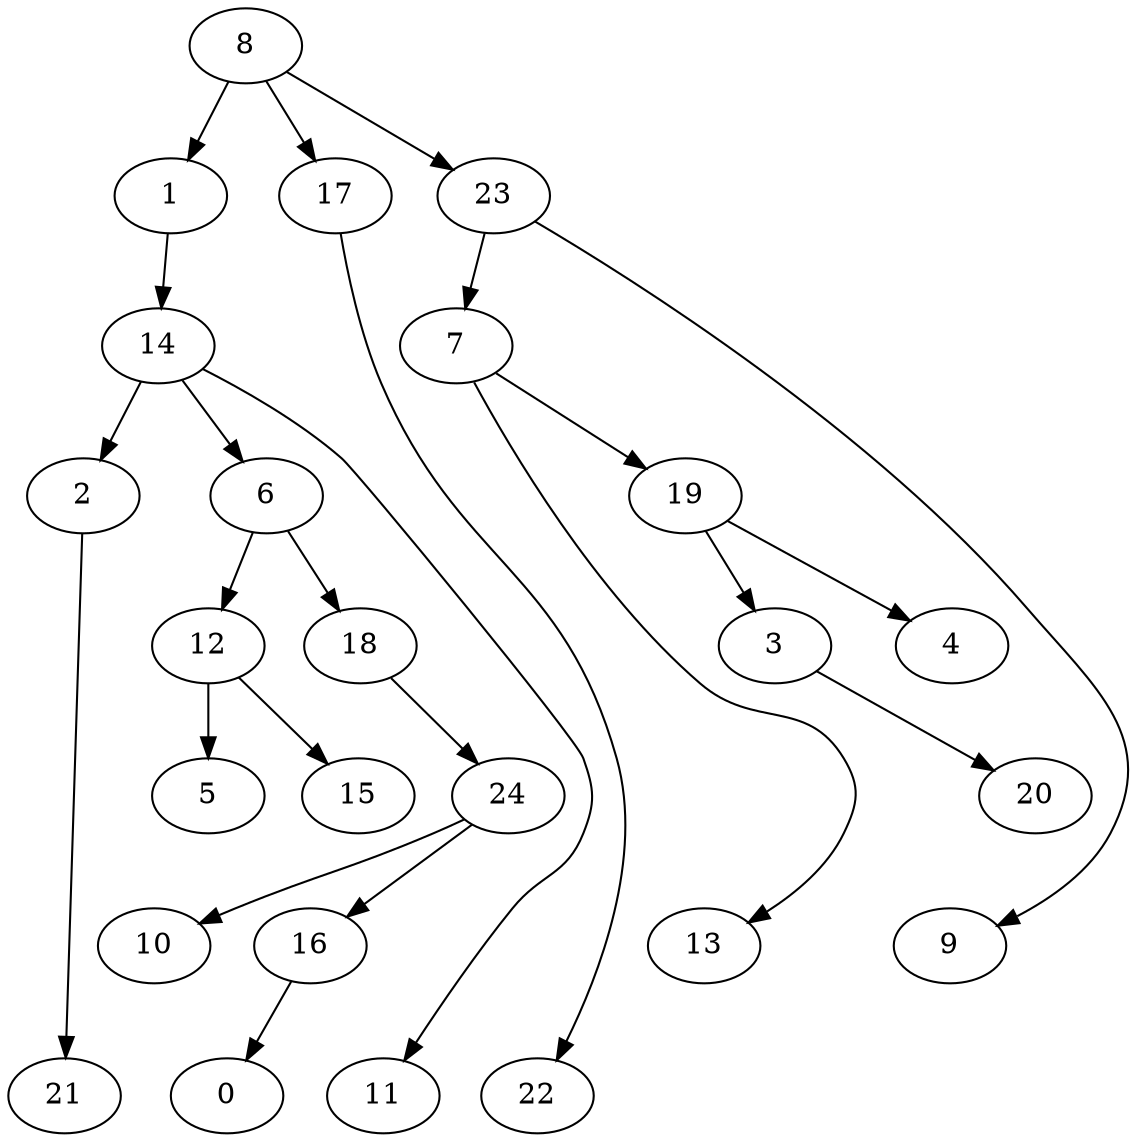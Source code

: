 digraph g {
0;
1;
2;
3;
4;
5;
6;
7;
8;
9;
10;
11;
12;
13;
14;
15;
16;
17;
18;
19;
20;
21;
22;
23;
24;
1 -> 14 [weight=0];
2 -> 21 [weight=0];
3 -> 20 [weight=0];
6 -> 12 [weight=0];
6 -> 18 [weight=0];
7 -> 19 [weight=0];
7 -> 13 [weight=0];
8 -> 1 [weight=0];
8 -> 23 [weight=0];
8 -> 17 [weight=0];
12 -> 5 [weight=0];
12 -> 15 [weight=0];
14 -> 2 [weight=0];
14 -> 6 [weight=0];
14 -> 11 [weight=0];
16 -> 0 [weight=0];
17 -> 22 [weight=0];
18 -> 24 [weight=0];
19 -> 3 [weight=0];
19 -> 4 [weight=0];
23 -> 7 [weight=0];
23 -> 9 [weight=0];
24 -> 10 [weight=0];
24 -> 16 [weight=0];
}
